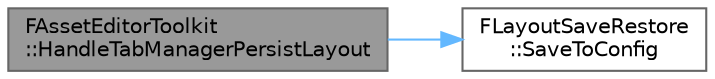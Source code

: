 digraph "FAssetEditorToolkit::HandleTabManagerPersistLayout"
{
 // INTERACTIVE_SVG=YES
 // LATEX_PDF_SIZE
  bgcolor="transparent";
  edge [fontname=Helvetica,fontsize=10,labelfontname=Helvetica,labelfontsize=10];
  node [fontname=Helvetica,fontsize=10,shape=box,height=0.2,width=0.4];
  rankdir="LR";
  Node1 [id="Node000001",label="FAssetEditorToolkit\l::HandleTabManagerPersistLayout",height=0.2,width=0.4,color="gray40", fillcolor="grey60", style="filled", fontcolor="black",tooltip=" "];
  Node1 -> Node2 [id="edge1_Node000001_Node000002",color="steelblue1",style="solid",tooltip=" "];
  Node2 [id="Node000002",label="FLayoutSaveRestore\l::SaveToConfig",height=0.2,width=0.4,color="grey40", fillcolor="white", style="filled",URL="$dc/d52/structFLayoutSaveRestore.html#a5c0b1d034b0a428475961726e54512b2",tooltip="Write the layout out into a named config file."];
}
